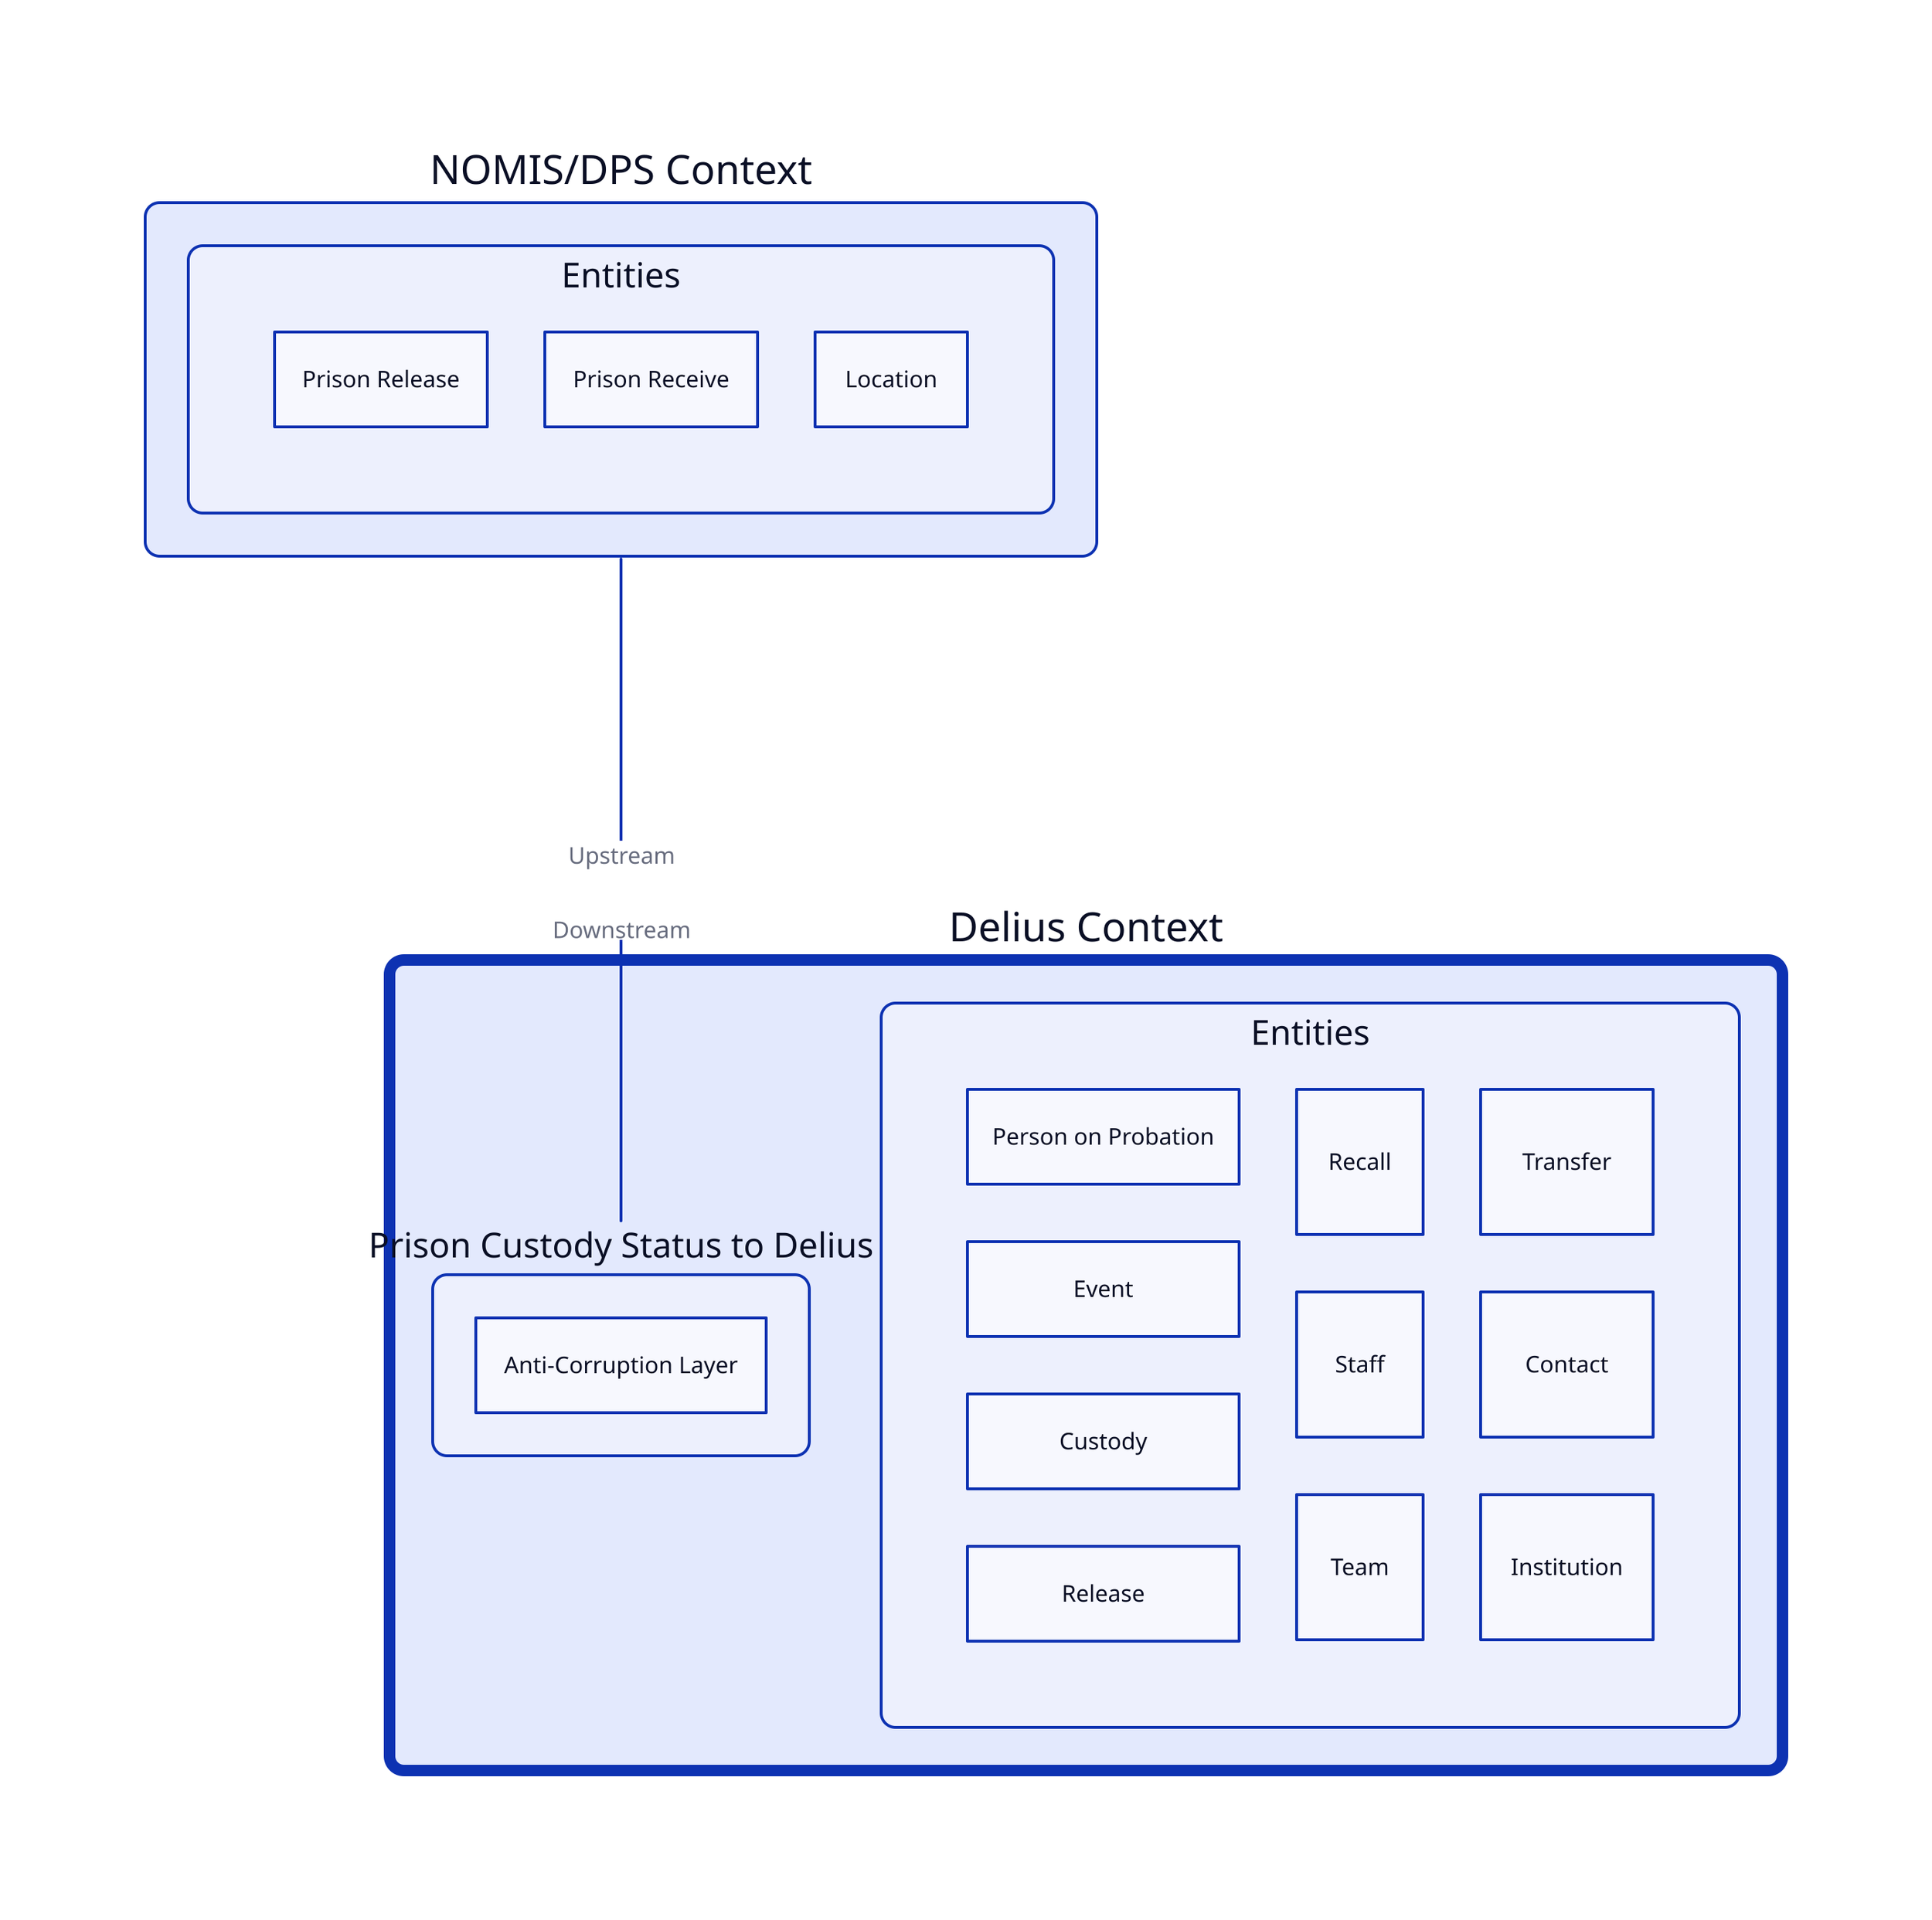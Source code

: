 
style {
  fill: "#ffffff"
}

context-nomis: NOMIS/DPS Context {
  entities: Entities {
    grid-columns: 3
    prison-release: Prison Release
    prison-receive: Prison Receive
    location: Location
  }
}

context-delius: Delius Context {
  style.stroke-width: 8

  interface: Prison Custody Status to Delius {
    type: Anti-Corruption Layer
  }

  entities: Entities {
    grid-columns: 3
    pop: Person on Probation
    event: Event
    custody: Custody
    release: Release
    recall: Recall
    staff: Staff
    team: Team
    transfer: Transfer
    contact: Contact
    institution: Institution
  }
}

context-nomis--context-delius.interface: Upstream\n\n\nDownstream

*.style.border-radius: 10
*.*.style.border-radius: 10
*.*.style.stroke-width: 2
